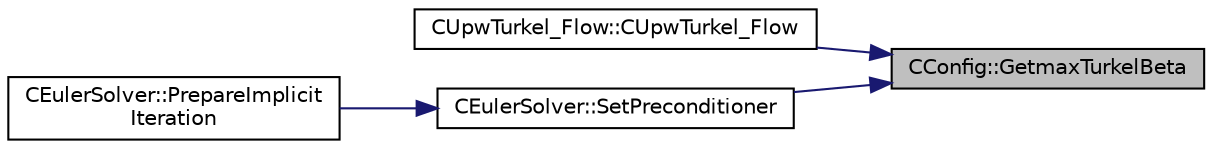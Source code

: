 digraph "CConfig::GetmaxTurkelBeta"
{
 // LATEX_PDF_SIZE
  edge [fontname="Helvetica",fontsize="10",labelfontname="Helvetica",labelfontsize="10"];
  node [fontname="Helvetica",fontsize="10",shape=record];
  rankdir="RL";
  Node1 [label="CConfig::GetmaxTurkelBeta",height=0.2,width=0.4,color="black", fillcolor="grey75", style="filled", fontcolor="black",tooltip="Get the minimum value of Beta for Roe-Turkel preconditioner."];
  Node1 -> Node2 [dir="back",color="midnightblue",fontsize="10",style="solid",fontname="Helvetica"];
  Node2 [label="CUpwTurkel_Flow::CUpwTurkel_Flow",height=0.2,width=0.4,color="black", fillcolor="white", style="filled",URL="$classCUpwTurkel__Flow.html#aa0580519b5a7af16e861b0ad95f3316f",tooltip="Constructor of the class."];
  Node1 -> Node3 [dir="back",color="midnightblue",fontsize="10",style="solid",fontname="Helvetica"];
  Node3 [label="CEulerSolver::SetPreconditioner",height=0.2,width=0.4,color="black", fillcolor="white", style="filled",URL="$classCEulerSolver.html#a0c511d1e0a149308c0efffa9e6b9db85",tooltip="Compute the preconditioner for convergence acceleration by Roe-Turkel method."];
  Node3 -> Node4 [dir="back",color="midnightblue",fontsize="10",style="solid",fontname="Helvetica"];
  Node4 [label="CEulerSolver::PrepareImplicit\lIteration",height=0.2,width=0.4,color="black", fillcolor="white", style="filled",URL="$classCEulerSolver.html#afd623280ddc50fbc59b7ddcc9e638217",tooltip="Prepare an implicit iteration."];
}

